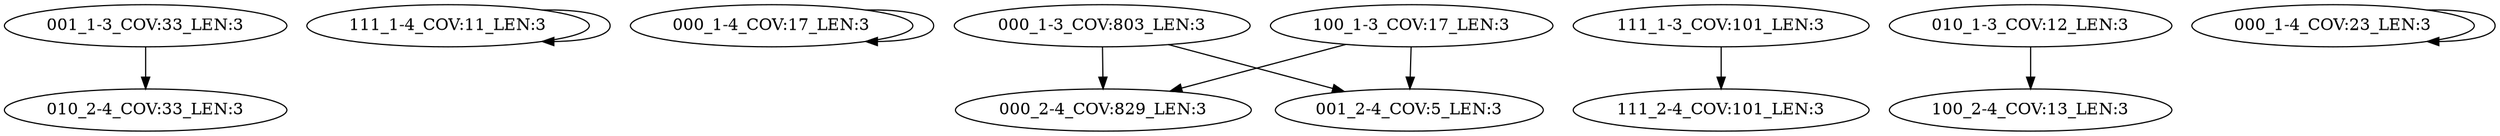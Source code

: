 digraph G {
    "001_1-3_COV:33_LEN:3" -> "010_2-4_COV:33_LEN:3";
    "111_1-4_COV:11_LEN:3" -> "111_1-4_COV:11_LEN:3";
    "000_1-4_COV:17_LEN:3" -> "000_1-4_COV:17_LEN:3";
    "000_1-3_COV:803_LEN:3" -> "000_2-4_COV:829_LEN:3";
    "000_1-3_COV:803_LEN:3" -> "001_2-4_COV:5_LEN:3";
    "111_1-3_COV:101_LEN:3" -> "111_2-4_COV:101_LEN:3";
    "100_1-3_COV:17_LEN:3" -> "000_2-4_COV:829_LEN:3";
    "100_1-3_COV:17_LEN:3" -> "001_2-4_COV:5_LEN:3";
    "010_1-3_COV:12_LEN:3" -> "100_2-4_COV:13_LEN:3";
    "000_1-4_COV:23_LEN:3" -> "000_1-4_COV:23_LEN:3";
}
